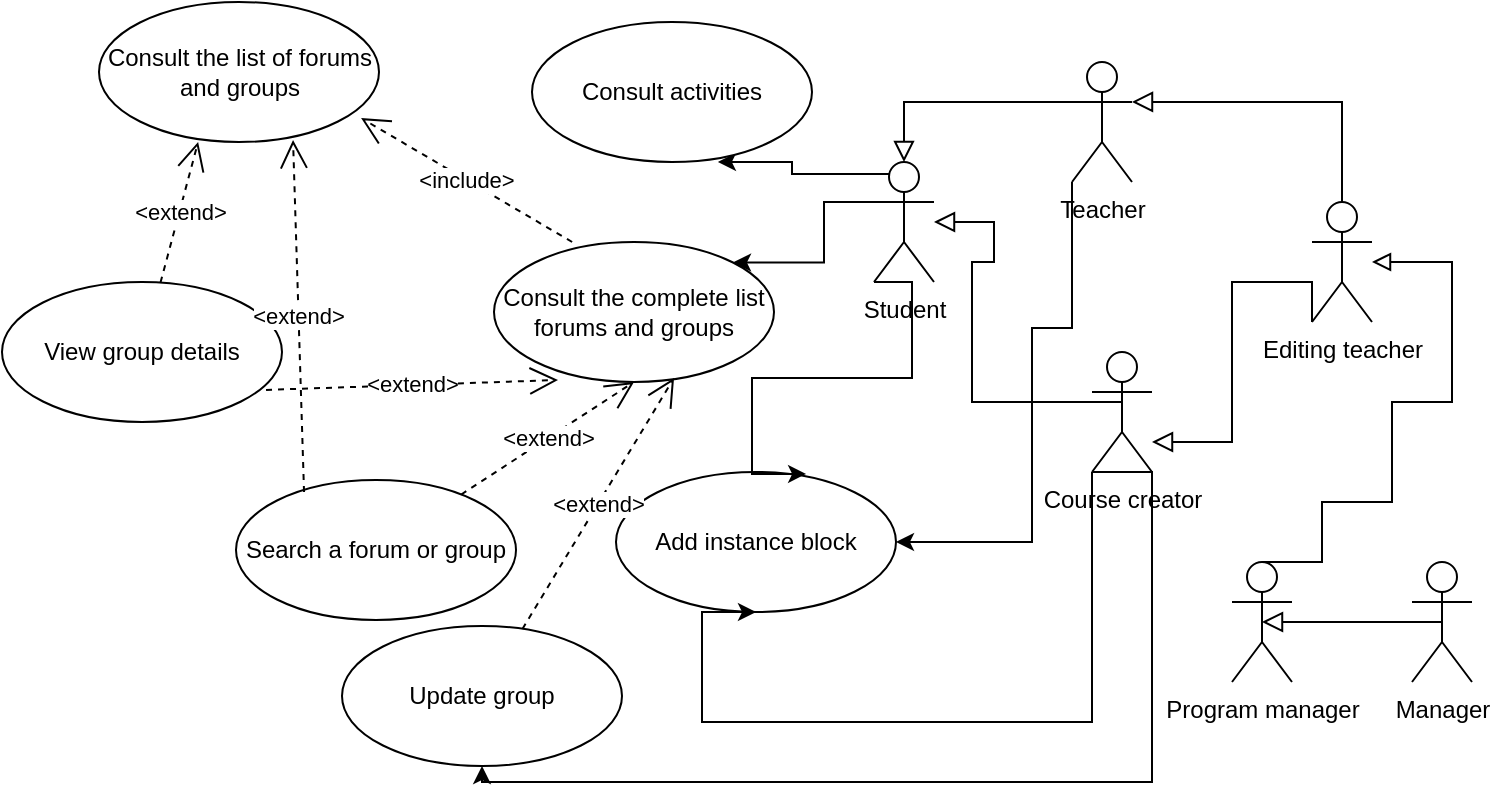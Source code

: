 <mxfile version="28.1.0">
  <diagram name="Page-1" id="3Twom8VmZXj4OrdvxBZu">
    <mxGraphModel dx="872" dy="495" grid="1" gridSize="10" guides="1" tooltips="1" connect="1" arrows="1" fold="1" page="1" pageScale="1" pageWidth="827" pageHeight="1169" math="0" shadow="0">
      <root>
        <mxCell id="0" />
        <mxCell id="1" parent="0" />
        <mxCell id="8oVLSu1m1S_BDH_rNiiH-1" value="Add instance block" style="ellipse;whiteSpace=wrap;html=1;" parent="1" vertex="1">
          <mxGeometry x="532" y="485" width="140" height="70" as="geometry" />
        </mxCell>
        <mxCell id="8oVLSu1m1S_BDH_rNiiH-2" value="View group details" style="ellipse;whiteSpace=wrap;html=1;" parent="1" vertex="1">
          <mxGeometry x="225" y="390" width="140" height="70" as="geometry" />
        </mxCell>
        <mxCell id="8oVLSu1m1S_BDH_rNiiH-3" value="Update group" style="ellipse;whiteSpace=wrap;html=1;" parent="1" vertex="1">
          <mxGeometry x="395" y="562" width="140" height="70" as="geometry" />
        </mxCell>
        <mxCell id="8oVLSu1m1S_BDH_rNiiH-4" value="Search a forum or group" style="ellipse;whiteSpace=wrap;html=1;" parent="1" vertex="1">
          <mxGeometry x="342" y="489" width="140" height="70" as="geometry" />
        </mxCell>
        <mxCell id="8oVLSu1m1S_BDH_rNiiH-5" value="Consult the complete list forums and groups" style="ellipse;whiteSpace=wrap;html=1;" parent="1" vertex="1">
          <mxGeometry x="471" y="370" width="140" height="70" as="geometry" />
        </mxCell>
        <mxCell id="8oVLSu1m1S_BDH_rNiiH-6" value="Consult the list of forums and groups" style="ellipse;whiteSpace=wrap;html=1;" parent="1" vertex="1">
          <mxGeometry x="273.5" y="250" width="140" height="70" as="geometry" />
        </mxCell>
        <mxCell id="9uPFk18R9MpSR1h7lAAM-14" style="edgeStyle=orthogonalEdgeStyle;rounded=0;orthogonalLoop=1;jettySize=auto;html=1;exitX=0;exitY=0.333;exitDx=0;exitDy=0;exitPerimeter=0;entryX=1;entryY=0;entryDx=0;entryDy=0;" parent="1" source="8oVLSu1m1S_BDH_rNiiH-7" target="8oVLSu1m1S_BDH_rNiiH-5" edge="1">
          <mxGeometry relative="1" as="geometry" />
        </mxCell>
        <mxCell id="5-tzHbKNL-7uwhYdKt3a-3" style="edgeStyle=orthogonalEdgeStyle;rounded=0;orthogonalLoop=1;jettySize=auto;html=1;exitX=0.25;exitY=0.1;exitDx=0;exitDy=0;exitPerimeter=0;entryX=0.664;entryY=1;entryDx=0;entryDy=0;entryPerimeter=0;" edge="1" parent="1" source="8oVLSu1m1S_BDH_rNiiH-7" target="5-tzHbKNL-7uwhYdKt3a-1">
          <mxGeometry relative="1" as="geometry">
            <mxPoint x="650" y="260" as="targetPoint" />
            <Array as="points">
              <mxPoint x="620" y="336" />
              <mxPoint x="620" y="330" />
            </Array>
          </mxGeometry>
        </mxCell>
        <mxCell id="8oVLSu1m1S_BDH_rNiiH-7" value="Student" style="shape=umlActor;verticalLabelPosition=bottom;verticalAlign=top;html=1;" parent="1" vertex="1">
          <mxGeometry x="661" y="330" width="30" height="60" as="geometry" />
        </mxCell>
        <mxCell id="5-tzHbKNL-7uwhYdKt3a-8" style="edgeStyle=orthogonalEdgeStyle;rounded=0;orthogonalLoop=1;jettySize=auto;html=1;exitX=0;exitY=1;exitDx=0;exitDy=0;exitPerimeter=0;" edge="1" parent="1" source="8oVLSu1m1S_BDH_rNiiH-8" target="8oVLSu1m1S_BDH_rNiiH-3">
          <mxGeometry relative="1" as="geometry">
            <mxPoint x="757" y="495" as="sourcePoint" />
            <mxPoint x="507" y="615" as="targetPoint" />
            <Array as="points">
              <mxPoint x="800" y="485" />
              <mxPoint x="800" y="640" />
              <mxPoint x="465" y="640" />
            </Array>
          </mxGeometry>
        </mxCell>
        <mxCell id="5-tzHbKNL-7uwhYdKt3a-13" style="edgeStyle=orthogonalEdgeStyle;rounded=0;orthogonalLoop=1;jettySize=auto;html=1;exitX=0.5;exitY=0;exitDx=0;exitDy=0;exitPerimeter=0;endArrow=block;endFill=0;endSize=8;" edge="1" parent="1" source="8oVLSu1m1S_BDH_rNiiH-8" target="8oVLSu1m1S_BDH_rNiiH-7">
          <mxGeometry relative="1" as="geometry">
            <mxPoint x="720" y="360" as="targetPoint" />
            <Array as="points">
              <mxPoint x="785" y="450" />
              <mxPoint x="710" y="450" />
              <mxPoint x="710" y="380" />
              <mxPoint x="721" y="380" />
              <mxPoint x="721" y="360" />
            </Array>
          </mxGeometry>
        </mxCell>
        <mxCell id="8oVLSu1m1S_BDH_rNiiH-8" value="Course creator" style="shape=umlActor;verticalLabelPosition=bottom;verticalAlign=top;html=1;" parent="1" vertex="1">
          <mxGeometry x="770" y="425" width="30" height="60" as="geometry" />
        </mxCell>
        <mxCell id="5-tzHbKNL-7uwhYdKt3a-5" style="edgeStyle=orthogonalEdgeStyle;rounded=0;orthogonalLoop=1;jettySize=auto;html=1;exitX=0;exitY=1;exitDx=0;exitDy=0;exitPerimeter=0;" edge="1" parent="1" source="8oVLSu1m1S_BDH_rNiiH-9" target="8oVLSu1m1S_BDH_rNiiH-1">
          <mxGeometry relative="1" as="geometry">
            <Array as="points">
              <mxPoint x="760" y="413" />
              <mxPoint x="740" y="413" />
              <mxPoint x="740" y="520" />
            </Array>
          </mxGeometry>
        </mxCell>
        <mxCell id="8oVLSu1m1S_BDH_rNiiH-9" value="Teacher" style="shape=umlActor;verticalLabelPosition=bottom;verticalAlign=top;html=1;" parent="1" vertex="1">
          <mxGeometry x="760" y="280" width="30" height="60" as="geometry" />
        </mxCell>
        <mxCell id="5-tzHbKNL-7uwhYdKt3a-16" style="edgeStyle=orthogonalEdgeStyle;rounded=0;orthogonalLoop=1;jettySize=auto;html=1;exitX=0;exitY=1;exitDx=0;exitDy=0;exitPerimeter=0;endArrow=block;endFill=0;endSize=8;" edge="1" parent="1" source="8oVLSu1m1S_BDH_rNiiH-10" target="8oVLSu1m1S_BDH_rNiiH-8">
          <mxGeometry relative="1" as="geometry">
            <Array as="points">
              <mxPoint x="880" y="390" />
              <mxPoint x="840" y="390" />
              <mxPoint x="840" y="470" />
            </Array>
          </mxGeometry>
        </mxCell>
        <mxCell id="8oVLSu1m1S_BDH_rNiiH-10" value="Editing teacher" style="shape=umlActor;verticalLabelPosition=bottom;verticalAlign=top;html=1;" parent="1" vertex="1">
          <mxGeometry x="880" y="350" width="30" height="60" as="geometry" />
        </mxCell>
        <mxCell id="5-tzHbKNL-7uwhYdKt3a-17" style="edgeStyle=orthogonalEdgeStyle;rounded=0;orthogonalLoop=1;jettySize=auto;html=1;exitX=0.5;exitY=0;exitDx=0;exitDy=0;exitPerimeter=0;endArrow=block;endFill=0;endSize=7;" edge="1" parent="1" source="8oVLSu1m1S_BDH_rNiiH-11" target="8oVLSu1m1S_BDH_rNiiH-10">
          <mxGeometry relative="1" as="geometry">
            <Array as="points">
              <mxPoint x="885" y="500" />
              <mxPoint x="920" y="500" />
              <mxPoint x="920" y="450" />
              <mxPoint x="950" y="450" />
              <mxPoint x="950" y="380" />
            </Array>
          </mxGeometry>
        </mxCell>
        <mxCell id="8oVLSu1m1S_BDH_rNiiH-11" value="Program manager" style="shape=umlActor;verticalLabelPosition=bottom;verticalAlign=top;html=1;" parent="1" vertex="1">
          <mxGeometry x="840" y="530" width="30" height="60" as="geometry" />
        </mxCell>
        <mxCell id="5-tzHbKNL-7uwhYdKt3a-18" style="edgeStyle=orthogonalEdgeStyle;rounded=0;orthogonalLoop=1;jettySize=auto;html=1;exitX=0.5;exitY=0.5;exitDx=0;exitDy=0;exitPerimeter=0;entryX=0.5;entryY=0.5;entryDx=0;entryDy=0;entryPerimeter=0;endArrow=block;endFill=0;endSize=8;" edge="1" parent="1" source="8oVLSu1m1S_BDH_rNiiH-12" target="8oVLSu1m1S_BDH_rNiiH-11">
          <mxGeometry relative="1" as="geometry" />
        </mxCell>
        <mxCell id="8oVLSu1m1S_BDH_rNiiH-12" value="Manager" style="shape=umlActor;verticalLabelPosition=bottom;verticalAlign=top;html=1;" parent="1" vertex="1">
          <mxGeometry x="930" y="530" width="30" height="60" as="geometry" />
        </mxCell>
        <mxCell id="9uPFk18R9MpSR1h7lAAM-2" value="&amp;lt;include&amp;gt;" style="endArrow=open;endSize=12;dashed=1;html=1;rounded=0;entryX=0.936;entryY=0.829;entryDx=0;entryDy=0;entryPerimeter=0;exitX=0.279;exitY=0;exitDx=0;exitDy=0;exitPerimeter=0;" parent="1" source="8oVLSu1m1S_BDH_rNiiH-5" target="8oVLSu1m1S_BDH_rNiiH-6" edge="1">
          <mxGeometry x="0.007" width="160" relative="1" as="geometry">
            <mxPoint x="330" y="350" as="sourcePoint" />
            <mxPoint x="490" y="350" as="targetPoint" />
            <mxPoint as="offset" />
          </mxGeometry>
        </mxCell>
        <mxCell id="9uPFk18R9MpSR1h7lAAM-3" value="&amp;lt;extend&amp;gt;" style="endArrow=open;endSize=12;dashed=1;html=1;rounded=0;entryX=0.643;entryY=0.971;entryDx=0;entryDy=0;entryPerimeter=0;" parent="1" source="8oVLSu1m1S_BDH_rNiiH-3" target="8oVLSu1m1S_BDH_rNiiH-5" edge="1">
          <mxGeometry width="160" relative="1" as="geometry">
            <mxPoint x="330" y="350" as="sourcePoint" />
            <mxPoint x="490" y="350" as="targetPoint" />
          </mxGeometry>
        </mxCell>
        <mxCell id="9uPFk18R9MpSR1h7lAAM-4" value="&amp;lt;extend&amp;gt;" style="endArrow=open;endSize=12;dashed=1;html=1;rounded=0;entryX=0.354;entryY=1;entryDx=0;entryDy=0;entryPerimeter=0;" parent="1" edge="1" target="8oVLSu1m1S_BDH_rNiiH-6" source="8oVLSu1m1S_BDH_rNiiH-2">
          <mxGeometry width="160" relative="1" as="geometry">
            <mxPoint x="359.96" y="418" as="sourcePoint" />
            <mxPoint x="418.06" y="319.02" as="targetPoint" />
          </mxGeometry>
        </mxCell>
        <mxCell id="9uPFk18R9MpSR1h7lAAM-5" value="&amp;lt;extend&amp;gt;" style="endArrow=open;endSize=12;dashed=1;html=1;rounded=0;exitX=0.943;exitY=0.771;exitDx=0;exitDy=0;exitPerimeter=0;" parent="1" source="8oVLSu1m1S_BDH_rNiiH-2" edge="1">
          <mxGeometry width="160" relative="1" as="geometry">
            <mxPoint x="330" y="350" as="sourcePoint" />
            <mxPoint x="503" y="439" as="targetPoint" />
          </mxGeometry>
        </mxCell>
        <mxCell id="9uPFk18R9MpSR1h7lAAM-6" value="&amp;lt;extend&amp;gt;" style="endArrow=open;endSize=12;dashed=1;html=1;rounded=0;entryX=0.5;entryY=1;entryDx=0;entryDy=0;" parent="1" source="8oVLSu1m1S_BDH_rNiiH-4" target="8oVLSu1m1S_BDH_rNiiH-5" edge="1">
          <mxGeometry width="160" relative="1" as="geometry">
            <mxPoint x="330" y="350" as="sourcePoint" />
            <mxPoint x="490" y="350" as="targetPoint" />
          </mxGeometry>
        </mxCell>
        <mxCell id="9uPFk18R9MpSR1h7lAAM-7" value="&amp;lt;extend&amp;gt;" style="endArrow=open;endSize=12;dashed=1;html=1;rounded=0;entryX=0.693;entryY=0.986;entryDx=0;entryDy=0;entryPerimeter=0;exitX=0.243;exitY=0.086;exitDx=0;exitDy=0;exitPerimeter=0;" parent="1" source="8oVLSu1m1S_BDH_rNiiH-4" target="8oVLSu1m1S_BDH_rNiiH-6" edge="1">
          <mxGeometry width="160" relative="1" as="geometry">
            <mxPoint x="330" y="350" as="sourcePoint" />
            <mxPoint x="490" y="350" as="targetPoint" />
          </mxGeometry>
        </mxCell>
        <mxCell id="5-tzHbKNL-7uwhYdKt3a-1" value="Consult activities" style="ellipse;whiteSpace=wrap;html=1;" vertex="1" parent="1">
          <mxGeometry x="490" y="260" width="140" height="70" as="geometry" />
        </mxCell>
        <mxCell id="5-tzHbKNL-7uwhYdKt3a-4" style="edgeStyle=orthogonalEdgeStyle;rounded=0;orthogonalLoop=1;jettySize=auto;html=1;exitX=0;exitY=1;exitDx=0;exitDy=0;exitPerimeter=0;entryX=0.679;entryY=0.014;entryDx=0;entryDy=0;entryPerimeter=0;" edge="1" parent="1" source="8oVLSu1m1S_BDH_rNiiH-7" target="8oVLSu1m1S_BDH_rNiiH-1">
          <mxGeometry relative="1" as="geometry">
            <Array as="points">
              <mxPoint x="680" y="390" />
              <mxPoint x="680" y="438" />
              <mxPoint x="600" y="438" />
            </Array>
          </mxGeometry>
        </mxCell>
        <mxCell id="5-tzHbKNL-7uwhYdKt3a-6" style="edgeStyle=orthogonalEdgeStyle;rounded=0;orthogonalLoop=1;jettySize=auto;html=1;entryX=0.5;entryY=1;entryDx=0;entryDy=0;" edge="1" parent="1" source="8oVLSu1m1S_BDH_rNiiH-8" target="8oVLSu1m1S_BDH_rNiiH-1">
          <mxGeometry relative="1" as="geometry">
            <mxPoint x="840" y="575" as="sourcePoint" />
            <mxPoint x="582.98" y="590.99" as="targetPoint" />
            <Array as="points">
              <mxPoint x="770" y="610" />
              <mxPoint x="575" y="610" />
            </Array>
          </mxGeometry>
        </mxCell>
        <mxCell id="5-tzHbKNL-7uwhYdKt3a-11" style="edgeStyle=orthogonalEdgeStyle;rounded=0;orthogonalLoop=1;jettySize=auto;html=1;exitX=0;exitY=0.333;exitDx=0;exitDy=0;exitPerimeter=0;entryX=0.5;entryY=0;entryDx=0;entryDy=0;entryPerimeter=0;endArrow=block;endFill=0;endSize=8;" edge="1" parent="1" source="8oVLSu1m1S_BDH_rNiiH-9" target="8oVLSu1m1S_BDH_rNiiH-7">
          <mxGeometry relative="1" as="geometry" />
        </mxCell>
        <mxCell id="5-tzHbKNL-7uwhYdKt3a-15" style="edgeStyle=orthogonalEdgeStyle;rounded=0;orthogonalLoop=1;jettySize=auto;html=1;exitX=0.5;exitY=0;exitDx=0;exitDy=0;exitPerimeter=0;entryX=1;entryY=0.333;entryDx=0;entryDy=0;entryPerimeter=0;endArrow=block;endFill=0;endSize=8;" edge="1" parent="1" source="8oVLSu1m1S_BDH_rNiiH-10" target="8oVLSu1m1S_BDH_rNiiH-9">
          <mxGeometry relative="1" as="geometry" />
        </mxCell>
      </root>
    </mxGraphModel>
  </diagram>
</mxfile>
